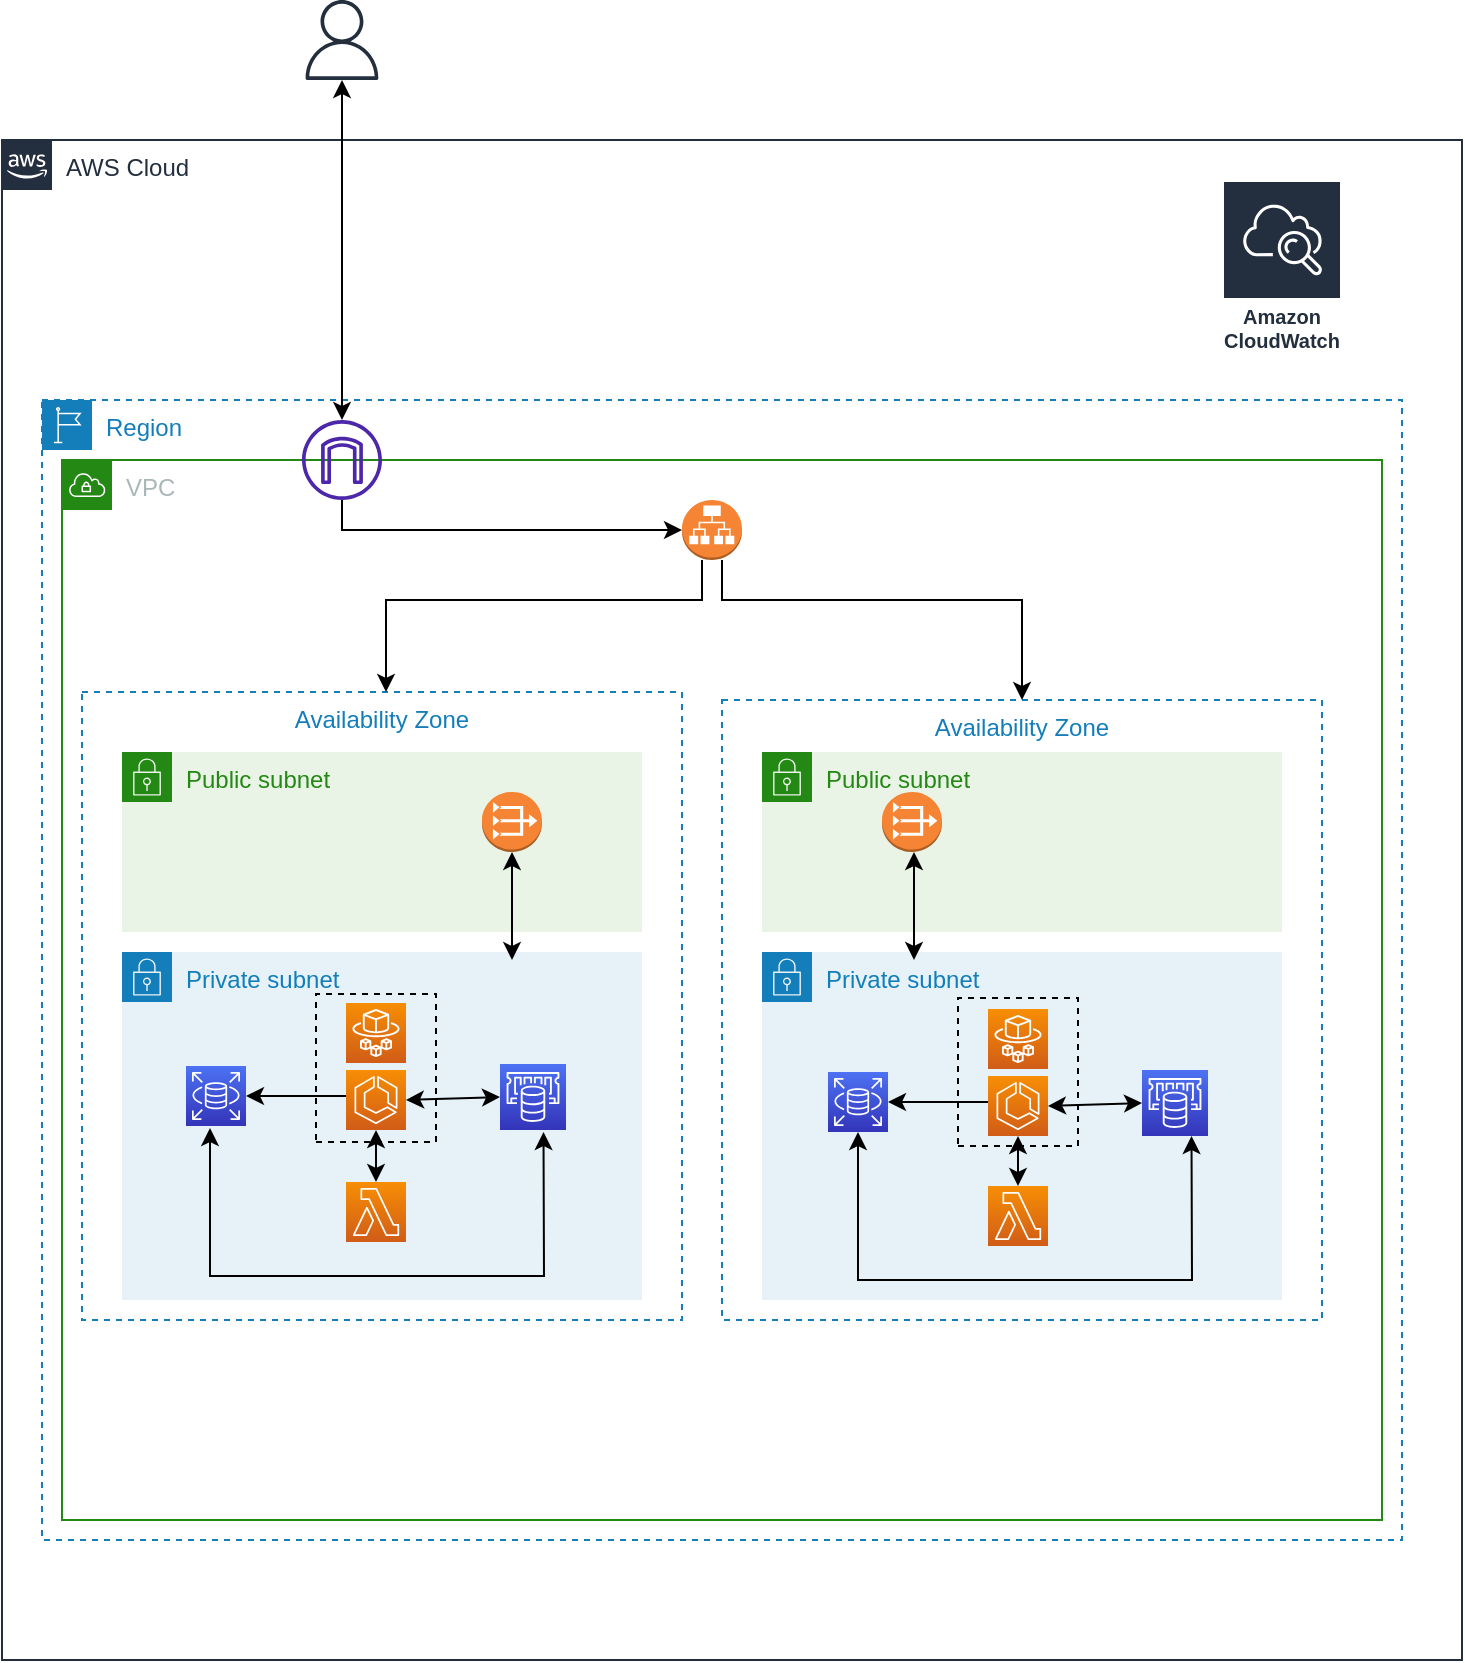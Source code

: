 <mxfile version="16.5.6" type="github">
  <diagram id="WV9e3Si9cNKQYvHIKEoy" name="Page-1">
    <mxGraphModel dx="1088" dy="1689" grid="1" gridSize="10" guides="1" tooltips="1" connect="1" arrows="1" fold="1" page="1" pageScale="1" pageWidth="850" pageHeight="1100" math="0" shadow="0">
      <root>
        <mxCell id="0" />
        <mxCell id="1" parent="0" />
        <mxCell id="TfmfjPasP1LPnmOLtHZL-4" value="AWS Cloud" style="points=[[0,0],[0.25,0],[0.5,0],[0.75,0],[1,0],[1,0.25],[1,0.5],[1,0.75],[1,1],[0.75,1],[0.5,1],[0.25,1],[0,1],[0,0.75],[0,0.5],[0,0.25]];outlineConnect=0;gradientColor=none;html=1;whiteSpace=wrap;fontSize=12;fontStyle=0;container=1;pointerEvents=0;collapsible=0;recursiveResize=0;shape=mxgraph.aws4.group;grIcon=mxgraph.aws4.group_aws_cloud_alt;strokeColor=#232F3E;fillColor=none;verticalAlign=top;align=left;spacingLeft=30;fontColor=#232F3E;dashed=0;" parent="1" vertex="1">
          <mxGeometry x="50" y="-480" width="730" height="760" as="geometry" />
        </mxCell>
        <mxCell id="TfmfjPasP1LPnmOLtHZL-21" value="Amazon CloudWatch" style="sketch=0;outlineConnect=0;fontColor=#232F3E;gradientColor=none;strokeColor=#ffffff;fillColor=#232F3E;dashed=0;verticalLabelPosition=middle;verticalAlign=bottom;align=center;html=1;whiteSpace=wrap;fontSize=10;fontStyle=1;spacing=3;shape=mxgraph.aws4.productIcon;prIcon=mxgraph.aws4.cloudwatch;" parent="TfmfjPasP1LPnmOLtHZL-4" vertex="1">
          <mxGeometry x="610" y="20" width="60" height="90" as="geometry" />
        </mxCell>
        <mxCell id="TfmfjPasP1LPnmOLtHZL-5" value="Region" style="points=[[0,0],[0.25,0],[0.5,0],[0.75,0],[1,0],[1,0.25],[1,0.5],[1,0.75],[1,1],[0.75,1],[0.5,1],[0.25,1],[0,1],[0,0.75],[0,0.5],[0,0.25]];outlineConnect=0;gradientColor=none;html=1;whiteSpace=wrap;fontSize=12;fontStyle=0;container=1;pointerEvents=0;collapsible=0;recursiveResize=0;shape=mxgraph.aws4.group;grIcon=mxgraph.aws4.group_region;strokeColor=#147EBA;fillColor=none;verticalAlign=top;align=left;spacingLeft=30;fontColor=#147EBA;dashed=1;" parent="1" vertex="1">
          <mxGeometry x="70" y="-350" width="680" height="570" as="geometry" />
        </mxCell>
        <mxCell id="TfmfjPasP1LPnmOLtHZL-10" value="Availability Zone" style="fillColor=none;strokeColor=#147EBA;dashed=1;verticalAlign=top;fontStyle=0;fontColor=#147EBA;" parent="TfmfjPasP1LPnmOLtHZL-5" vertex="1">
          <mxGeometry x="20" y="146" width="300" height="314" as="geometry" />
        </mxCell>
        <mxCell id="TfmfjPasP1LPnmOLtHZL-11" value="Availability Zone" style="fillColor=none;strokeColor=#147EBA;dashed=1;verticalAlign=top;fontStyle=0;fontColor=#147EBA;" parent="TfmfjPasP1LPnmOLtHZL-5" vertex="1">
          <mxGeometry x="340" y="150" width="300" height="310" as="geometry" />
        </mxCell>
        <mxCell id="TfmfjPasP1LPnmOLtHZL-12" value="Public subnet" style="points=[[0,0],[0.25,0],[0.5,0],[0.75,0],[1,0],[1,0.25],[1,0.5],[1,0.75],[1,1],[0.75,1],[0.5,1],[0.25,1],[0,1],[0,0.75],[0,0.5],[0,0.25]];outlineConnect=0;gradientColor=none;html=1;whiteSpace=wrap;fontSize=12;fontStyle=0;container=1;pointerEvents=0;collapsible=0;recursiveResize=0;shape=mxgraph.aws4.group;grIcon=mxgraph.aws4.group_security_group;grStroke=0;strokeColor=#248814;fillColor=#E9F3E6;verticalAlign=top;align=left;spacingLeft=30;fontColor=#248814;dashed=0;" parent="TfmfjPasP1LPnmOLtHZL-5" vertex="1">
          <mxGeometry x="360" y="176" width="260" height="90" as="geometry" />
        </mxCell>
        <mxCell id="TfmfjPasP1LPnmOLtHZL-13" value="Public subnet" style="points=[[0,0],[0.25,0],[0.5,0],[0.75,0],[1,0],[1,0.25],[1,0.5],[1,0.75],[1,1],[0.75,1],[0.5,1],[0.25,1],[0,1],[0,0.75],[0,0.5],[0,0.25]];outlineConnect=0;gradientColor=none;html=1;whiteSpace=wrap;fontSize=12;fontStyle=0;container=1;pointerEvents=0;collapsible=0;recursiveResize=0;shape=mxgraph.aws4.group;grIcon=mxgraph.aws4.group_security_group;grStroke=0;strokeColor=#248814;fillColor=#E9F3E6;verticalAlign=top;align=left;spacingLeft=30;fontColor=#248814;dashed=0;" parent="TfmfjPasP1LPnmOLtHZL-5" vertex="1">
          <mxGeometry x="40" y="176" width="260" height="90" as="geometry" />
        </mxCell>
        <mxCell id="TfmfjPasP1LPnmOLtHZL-14" value="Private subnet" style="points=[[0,0],[0.25,0],[0.5,0],[0.75,0],[1,0],[1,0.25],[1,0.5],[1,0.75],[1,1],[0.75,1],[0.5,1],[0.25,1],[0,1],[0,0.75],[0,0.5],[0,0.25]];outlineConnect=0;gradientColor=none;html=1;whiteSpace=wrap;fontSize=12;fontStyle=0;container=1;pointerEvents=0;collapsible=0;recursiveResize=0;shape=mxgraph.aws4.group;grIcon=mxgraph.aws4.group_security_group;grStroke=0;strokeColor=#147EBA;fillColor=#E6F2F8;verticalAlign=top;align=left;spacingLeft=30;fontColor=#147EBA;dashed=0;" parent="TfmfjPasP1LPnmOLtHZL-5" vertex="1">
          <mxGeometry x="360" y="276" width="260" height="174" as="geometry" />
        </mxCell>
        <mxCell id="TfmfjPasP1LPnmOLtHZL-15" value="Private subnet" style="points=[[0,0],[0.25,0],[0.5,0],[0.75,0],[1,0],[1,0.25],[1,0.5],[1,0.75],[1,1],[0.75,1],[0.5,1],[0.25,1],[0,1],[0,0.75],[0,0.5],[0,0.25]];outlineConnect=0;gradientColor=none;html=1;whiteSpace=wrap;fontSize=12;fontStyle=0;container=1;pointerEvents=0;collapsible=0;recursiveResize=0;shape=mxgraph.aws4.group;grIcon=mxgraph.aws4.group_security_group;grStroke=0;strokeColor=#147EBA;fillColor=#E6F2F8;verticalAlign=top;align=left;spacingLeft=30;fontColor=#147EBA;dashed=0;" parent="TfmfjPasP1LPnmOLtHZL-5" vertex="1">
          <mxGeometry x="40" y="276" width="260" height="174" as="geometry" />
        </mxCell>
        <mxCell id="TfmfjPasP1LPnmOLtHZL-28" value="VPC" style="points=[[0,0],[0.25,0],[0.5,0],[0.75,0],[1,0],[1,0.25],[1,0.5],[1,0.75],[1,1],[0.75,1],[0.5,1],[0.25,1],[0,1],[0,0.75],[0,0.5],[0,0.25]];outlineConnect=0;gradientColor=none;html=1;whiteSpace=wrap;fontSize=12;fontStyle=0;container=1;pointerEvents=0;collapsible=0;recursiveResize=0;shape=mxgraph.aws4.group;grIcon=mxgraph.aws4.group_vpc;strokeColor=#248814;fillColor=none;verticalAlign=top;align=left;spacingLeft=30;fontColor=#AAB7B8;dashed=0;" parent="TfmfjPasP1LPnmOLtHZL-5" vertex="1">
          <mxGeometry x="10" y="30" width="660" height="530" as="geometry" />
        </mxCell>
        <mxCell id="TfmfjPasP1LPnmOLtHZL-31" value="" style="outlineConnect=0;dashed=0;verticalLabelPosition=bottom;verticalAlign=top;align=center;html=1;shape=mxgraph.aws3.vpc_nat_gateway;fillColor=#F58534;gradientColor=none;" parent="TfmfjPasP1LPnmOLtHZL-28" vertex="1">
          <mxGeometry x="210" y="166" width="30" height="30" as="geometry" />
        </mxCell>
        <mxCell id="TfmfjPasP1LPnmOLtHZL-32" value="" style="outlineConnect=0;dashed=0;verticalLabelPosition=bottom;verticalAlign=top;align=center;html=1;shape=mxgraph.aws3.vpc_nat_gateway;fillColor=#F58534;gradientColor=none;" parent="TfmfjPasP1LPnmOLtHZL-28" vertex="1">
          <mxGeometry x="410" y="166" width="30" height="30" as="geometry" />
        </mxCell>
        <mxCell id="TfmfjPasP1LPnmOLtHZL-35" value="" style="outlineConnect=0;dashed=0;verticalLabelPosition=bottom;verticalAlign=top;align=center;html=1;shape=mxgraph.aws3.application_load_balancer;fillColor=#F58534;gradientColor=none;" parent="TfmfjPasP1LPnmOLtHZL-28" vertex="1">
          <mxGeometry x="310" y="20" width="30" height="30" as="geometry" />
        </mxCell>
        <mxCell id="TfmfjPasP1LPnmOLtHZL-36" value="" style="sketch=0;outlineConnect=0;fontColor=#232F3E;gradientColor=none;fillColor=#4D27AA;strokeColor=none;dashed=0;verticalLabelPosition=bottom;verticalAlign=top;align=center;html=1;fontSize=12;fontStyle=0;aspect=fixed;pointerEvents=1;shape=mxgraph.aws4.internet_gateway;" parent="TfmfjPasP1LPnmOLtHZL-28" vertex="1">
          <mxGeometry x="120" y="-20" width="40" height="40" as="geometry" />
        </mxCell>
        <mxCell id="6-81aYlDGOuv0mXvwJQG-20" value="" style="sketch=0;points=[[0,0,0],[0.25,0,0],[0.5,0,0],[0.75,0,0],[1,0,0],[0,1,0],[0.25,1,0],[0.5,1,0],[0.75,1,0],[1,1,0],[0,0.25,0],[0,0.5,0],[0,0.75,0],[1,0.25,0],[1,0.5,0],[1,0.75,0]];outlineConnect=0;fontColor=#232F3E;gradientColor=#4D72F3;gradientDirection=north;fillColor=#3334B9;strokeColor=#ffffff;dashed=0;verticalLabelPosition=bottom;verticalAlign=top;align=center;html=1;fontSize=12;fontStyle=0;aspect=fixed;shape=mxgraph.aws4.resourceIcon;resIcon=mxgraph.aws4.elasticache;" vertex="1" parent="TfmfjPasP1LPnmOLtHZL-28">
          <mxGeometry x="219" y="302" width="33" height="33" as="geometry" />
        </mxCell>
        <mxCell id="TfmfjPasP1LPnmOLtHZL-29" value="" style="sketch=0;points=[[0,0,0],[0.25,0,0],[0.5,0,0],[0.75,0,0],[1,0,0],[0,1,0],[0.25,1,0],[0.5,1,0],[0.75,1,0],[1,1,0],[0,0.25,0],[0,0.5,0],[0,0.75,0],[1,0.25,0],[1,0.5,0],[1,0.75,0]];outlineConnect=0;fontColor=#232F3E;gradientColor=#F78E04;gradientDirection=north;fillColor=#D05C17;strokeColor=#ffffff;dashed=0;verticalLabelPosition=bottom;verticalAlign=top;align=center;html=1;fontSize=12;fontStyle=0;aspect=fixed;shape=mxgraph.aws4.resourceIcon;resIcon=mxgraph.aws4.lambda;direction=east;" parent="TfmfjPasP1LPnmOLtHZL-28" vertex="1">
          <mxGeometry x="142" y="361" width="30" height="30" as="geometry" />
        </mxCell>
        <mxCell id="6-81aYlDGOuv0mXvwJQG-74" value="" style="sketch=0;points=[[0,0,0],[0.25,0,0],[0.5,0,0],[0.75,0,0],[1,0,0],[0,1,0],[0.25,1,0],[0.5,1,0],[0.75,1,0],[1,1,0],[0,0.25,0],[0,0.5,0],[0,0.75,0],[1,0.25,0],[1,0.5,0],[1,0.75,0]];outlineConnect=0;fontColor=#232F3E;gradientColor=#F78E04;gradientDirection=north;fillColor=#D05C17;strokeColor=#ffffff;dashed=0;verticalLabelPosition=bottom;verticalAlign=top;align=center;html=1;fontSize=12;fontStyle=0;aspect=fixed;shape=mxgraph.aws4.resourceIcon;resIcon=mxgraph.aws4.fargate;" vertex="1" parent="TfmfjPasP1LPnmOLtHZL-28">
          <mxGeometry x="142" y="271.5" width="30" height="30" as="geometry" />
        </mxCell>
        <mxCell id="6-81aYlDGOuv0mXvwJQG-88" value="" style="endArrow=none;dashed=1;html=1;rounded=0;" edge="1" parent="TfmfjPasP1LPnmOLtHZL-28">
          <mxGeometry width="50" height="50" relative="1" as="geometry">
            <mxPoint x="127" y="341" as="sourcePoint" />
            <mxPoint x="127" y="341" as="targetPoint" />
            <Array as="points">
              <mxPoint x="187" y="341" />
              <mxPoint x="187" y="267" />
              <mxPoint x="127" y="267" />
            </Array>
          </mxGeometry>
        </mxCell>
        <mxCell id="6-81aYlDGOuv0mXvwJQG-12" value="" style="endArrow=classic;html=1;rounded=0;" edge="1" parent="TfmfjPasP1LPnmOLtHZL-5">
          <mxGeometry width="50" height="50" relative="1" as="geometry">
            <mxPoint x="340" y="80" as="sourcePoint" />
            <mxPoint x="490" y="150" as="targetPoint" />
            <Array as="points">
              <mxPoint x="340" y="100" />
              <mxPoint x="490" y="100" />
            </Array>
          </mxGeometry>
        </mxCell>
        <mxCell id="6-81aYlDGOuv0mXvwJQG-13" value="" style="endArrow=classic;html=1;rounded=0;entryX=0.5;entryY=0;entryDx=0;entryDy=0;" edge="1" parent="TfmfjPasP1LPnmOLtHZL-5">
          <mxGeometry width="50" height="50" relative="1" as="geometry">
            <mxPoint x="330" y="80" as="sourcePoint" />
            <mxPoint x="172" y="146" as="targetPoint" />
            <Array as="points">
              <mxPoint x="330" y="100" />
              <mxPoint x="172" y="100" />
              <mxPoint x="172" y="120" />
            </Array>
          </mxGeometry>
        </mxCell>
        <mxCell id="TfmfjPasP1LPnmOLtHZL-17" value="" style="sketch=0;points=[[0,0,0],[0.25,0,0],[0.5,0,0],[0.75,0,0],[1,0,0],[0,1,0],[0.25,1,0],[0.5,1,0],[0.75,1,0],[1,1,0],[0,0.25,0],[0,0.5,0],[0,0.75,0],[1,0.25,0],[1,0.5,0],[1,0.75,0]];outlineConnect=0;fontColor=#232F3E;gradientColor=#F78E04;gradientDirection=north;fillColor=#D05C17;strokeColor=#ffffff;dashed=0;verticalLabelPosition=bottom;verticalAlign=top;align=center;html=1;fontSize=12;fontStyle=0;aspect=fixed;shape=mxgraph.aws4.resourceIcon;resIcon=mxgraph.aws4.ecs;" parent="TfmfjPasP1LPnmOLtHZL-5" vertex="1">
          <mxGeometry x="152" y="335" width="30" height="30" as="geometry" />
        </mxCell>
        <mxCell id="TfmfjPasP1LPnmOLtHZL-23" value="" style="sketch=0;points=[[0,0,0],[0.25,0,0],[0.5,0,0],[0.75,0,0],[1,0,0],[0,1,0],[0.25,1,0],[0.5,1,0],[0.75,1,0],[1,1,0],[0,0.25,0],[0,0.5,0],[0,0.75,0],[1,0.25,0],[1,0.5,0],[1,0.75,0]];outlineConnect=0;fontColor=#232F3E;gradientColor=#4D72F3;gradientDirection=north;fillColor=#3334B9;strokeColor=#ffffff;dashed=0;verticalLabelPosition=bottom;verticalAlign=top;align=center;html=1;fontSize=12;fontStyle=0;aspect=fixed;shape=mxgraph.aws4.resourceIcon;resIcon=mxgraph.aws4.rds;" parent="TfmfjPasP1LPnmOLtHZL-5" vertex="1">
          <mxGeometry x="72" y="333" width="30" height="30" as="geometry" />
        </mxCell>
        <mxCell id="6-81aYlDGOuv0mXvwJQG-28" value="" style="endArrow=classic;startArrow=classic;html=1;rounded=0;exitX=0.5;exitY=0;exitDx=0;exitDy=0;exitPerimeter=0;entryX=0.5;entryY=1;entryDx=0;entryDy=0;entryPerimeter=0;" edge="1" parent="TfmfjPasP1LPnmOLtHZL-5" source="TfmfjPasP1LPnmOLtHZL-29" target="TfmfjPasP1LPnmOLtHZL-17">
          <mxGeometry width="50" height="50" relative="1" as="geometry">
            <mxPoint x="122" y="400" as="sourcePoint" />
            <mxPoint x="172" y="350" as="targetPoint" />
          </mxGeometry>
        </mxCell>
        <mxCell id="6-81aYlDGOuv0mXvwJQG-30" value="" style="endArrow=classic;startArrow=classic;html=1;rounded=0;exitX=1;exitY=0.5;exitDx=0;exitDy=0;exitPerimeter=0;entryX=0;entryY=0.5;entryDx=0;entryDy=0;entryPerimeter=0;" edge="1" parent="TfmfjPasP1LPnmOLtHZL-5" source="TfmfjPasP1LPnmOLtHZL-17" target="6-81aYlDGOuv0mXvwJQG-20">
          <mxGeometry width="50" height="50" relative="1" as="geometry">
            <mxPoint x="179" y="380" as="sourcePoint" />
            <mxPoint x="232" y="335" as="targetPoint" />
          </mxGeometry>
        </mxCell>
        <mxCell id="6-81aYlDGOuv0mXvwJQG-33" value="" style="endArrow=classic;html=1;rounded=0;entryX=1;entryY=0.5;entryDx=0;entryDy=0;entryPerimeter=0;" edge="1" parent="TfmfjPasP1LPnmOLtHZL-5" target="TfmfjPasP1LPnmOLtHZL-23">
          <mxGeometry width="50" height="50" relative="1" as="geometry">
            <mxPoint x="152" y="348" as="sourcePoint" />
            <mxPoint x="402" y="300" as="targetPoint" />
          </mxGeometry>
        </mxCell>
        <mxCell id="6-81aYlDGOuv0mXvwJQG-1" value="" style="sketch=0;outlineConnect=0;fontColor=#232F3E;gradientColor=none;fillColor=#232F3D;strokeColor=none;dashed=0;verticalLabelPosition=bottom;verticalAlign=top;align=center;html=1;fontSize=12;fontStyle=0;aspect=fixed;pointerEvents=1;shape=mxgraph.aws4.user;" vertex="1" parent="1">
          <mxGeometry x="200" y="-550" width="40" height="40" as="geometry" />
        </mxCell>
        <mxCell id="6-81aYlDGOuv0mXvwJQG-6" value="" style="endArrow=classic;html=1;rounded=0;entryX=0;entryY=0.5;entryDx=0;entryDy=0;entryPerimeter=0;" edge="1" parent="1" target="TfmfjPasP1LPnmOLtHZL-35">
          <mxGeometry width="50" height="50" relative="1" as="geometry">
            <mxPoint x="220" y="-300" as="sourcePoint" />
            <mxPoint x="370" y="-285" as="targetPoint" />
            <Array as="points">
              <mxPoint x="220" y="-285" />
            </Array>
          </mxGeometry>
        </mxCell>
        <mxCell id="6-81aYlDGOuv0mXvwJQG-17" value="" style="endArrow=classic;startArrow=classic;html=1;rounded=0;entryX=0.5;entryY=1;entryDx=0;entryDy=0;entryPerimeter=0;" edge="1" parent="1" target="TfmfjPasP1LPnmOLtHZL-31">
          <mxGeometry width="50" height="50" relative="1" as="geometry">
            <mxPoint x="305" y="-70" as="sourcePoint" />
            <mxPoint x="342" y="-115" as="targetPoint" />
          </mxGeometry>
        </mxCell>
        <mxCell id="6-81aYlDGOuv0mXvwJQG-18" value="" style="endArrow=classic;startArrow=classic;html=1;rounded=0;entryX=0.5;entryY=1;entryDx=0;entryDy=0;entryPerimeter=0;" edge="1" parent="1">
          <mxGeometry width="50" height="50" relative="1" as="geometry">
            <mxPoint x="506" y="-70.0" as="sourcePoint" />
            <mxPoint x="506" y="-124" as="targetPoint" />
          </mxGeometry>
        </mxCell>
        <mxCell id="6-81aYlDGOuv0mXvwJQG-73" value="" style="endArrow=classic;startArrow=classic;html=1;rounded=0;" edge="1" parent="1" source="TfmfjPasP1LPnmOLtHZL-36" target="6-81aYlDGOuv0mXvwJQG-1">
          <mxGeometry width="50" height="50" relative="1" as="geometry">
            <mxPoint x="410" y="-260" as="sourcePoint" />
            <mxPoint x="220" y="-490" as="targetPoint" />
          </mxGeometry>
        </mxCell>
        <mxCell id="6-81aYlDGOuv0mXvwJQG-77" value="" style="sketch=0;points=[[0,0,0],[0.25,0,0],[0.5,0,0],[0.75,0,0],[1,0,0],[0,1,0],[0.25,1,0],[0.5,1,0],[0.75,1,0],[1,1,0],[0,0.25,0],[0,0.5,0],[0,0.75,0],[1,0.25,0],[1,0.5,0],[1,0.75,0]];outlineConnect=0;fontColor=#232F3E;gradientColor=#4D72F3;gradientDirection=north;fillColor=#3334B9;strokeColor=#ffffff;dashed=0;verticalLabelPosition=bottom;verticalAlign=top;align=center;html=1;fontSize=12;fontStyle=0;aspect=fixed;shape=mxgraph.aws4.resourceIcon;resIcon=mxgraph.aws4.elasticache;" vertex="1" parent="1">
          <mxGeometry x="620" y="-15" width="33" height="33" as="geometry" />
        </mxCell>
        <mxCell id="6-81aYlDGOuv0mXvwJQG-78" value="" style="sketch=0;points=[[0,0,0],[0.25,0,0],[0.5,0,0],[0.75,0,0],[1,0,0],[0,1,0],[0.25,1,0],[0.5,1,0],[0.75,1,0],[1,1,0],[0,0.25,0],[0,0.5,0],[0,0.75,0],[1,0.25,0],[1,0.5,0],[1,0.75,0]];outlineConnect=0;fontColor=#232F3E;gradientColor=#F78E04;gradientDirection=north;fillColor=#D05C17;strokeColor=#ffffff;dashed=0;verticalLabelPosition=bottom;verticalAlign=top;align=center;html=1;fontSize=12;fontStyle=0;aspect=fixed;shape=mxgraph.aws4.resourceIcon;resIcon=mxgraph.aws4.lambda;direction=east;" vertex="1" parent="1">
          <mxGeometry x="543" y="43" width="30" height="30" as="geometry" />
        </mxCell>
        <mxCell id="6-81aYlDGOuv0mXvwJQG-79" value="" style="sketch=0;points=[[0,0,0],[0.25,0,0],[0.5,0,0],[0.75,0,0],[1,0,0],[0,1,0],[0.25,1,0],[0.5,1,0],[0.75,1,0],[1,1,0],[0,0.25,0],[0,0.5,0],[0,0.75,0],[1,0.25,0],[1,0.5,0],[1,0.75,0]];outlineConnect=0;fontColor=#232F3E;gradientColor=#F78E04;gradientDirection=north;fillColor=#D05C17;strokeColor=#ffffff;dashed=0;verticalLabelPosition=bottom;verticalAlign=top;align=center;html=1;fontSize=12;fontStyle=0;aspect=fixed;shape=mxgraph.aws4.resourceIcon;resIcon=mxgraph.aws4.fargate;" vertex="1" parent="1">
          <mxGeometry x="543" y="-45.5" width="30" height="30" as="geometry" />
        </mxCell>
        <mxCell id="6-81aYlDGOuv0mXvwJQG-80" value="" style="sketch=0;points=[[0,0,0],[0.25,0,0],[0.5,0,0],[0.75,0,0],[1,0,0],[0,1,0],[0.25,1,0],[0.5,1,0],[0.75,1,0],[1,1,0],[0,0.25,0],[0,0.5,0],[0,0.75,0],[1,0.25,0],[1,0.5,0],[1,0.75,0]];outlineConnect=0;fontColor=#232F3E;gradientColor=#F78E04;gradientDirection=north;fillColor=#D05C17;strokeColor=#ffffff;dashed=0;verticalLabelPosition=bottom;verticalAlign=top;align=center;html=1;fontSize=12;fontStyle=0;aspect=fixed;shape=mxgraph.aws4.resourceIcon;resIcon=mxgraph.aws4.ecs;" vertex="1" parent="1">
          <mxGeometry x="543" y="-12" width="30" height="30" as="geometry" />
        </mxCell>
        <mxCell id="6-81aYlDGOuv0mXvwJQG-81" value="" style="sketch=0;points=[[0,0,0],[0.25,0,0],[0.5,0,0],[0.75,0,0],[1,0,0],[0,1,0],[0.25,1,0],[0.5,1,0],[0.75,1,0],[1,1,0],[0,0.25,0],[0,0.5,0],[0,0.75,0],[1,0.25,0],[1,0.5,0],[1,0.75,0]];outlineConnect=0;fontColor=#232F3E;gradientColor=#4D72F3;gradientDirection=north;fillColor=#3334B9;strokeColor=#ffffff;dashed=0;verticalLabelPosition=bottom;verticalAlign=top;align=center;html=1;fontSize=12;fontStyle=0;aspect=fixed;shape=mxgraph.aws4.resourceIcon;resIcon=mxgraph.aws4.rds;" vertex="1" parent="1">
          <mxGeometry x="463" y="-14" width="30" height="30" as="geometry" />
        </mxCell>
        <mxCell id="6-81aYlDGOuv0mXvwJQG-82" value="" style="endArrow=classic;startArrow=classic;html=1;rounded=0;exitX=0.5;exitY=0;exitDx=0;exitDy=0;exitPerimeter=0;entryX=0.5;entryY=1;entryDx=0;entryDy=0;entryPerimeter=0;" edge="1" parent="1" source="6-81aYlDGOuv0mXvwJQG-78" target="6-81aYlDGOuv0mXvwJQG-80">
          <mxGeometry width="50" height="50" relative="1" as="geometry">
            <mxPoint x="443" y="403" as="sourcePoint" />
            <mxPoint x="493" y="353" as="targetPoint" />
          </mxGeometry>
        </mxCell>
        <mxCell id="6-81aYlDGOuv0mXvwJQG-83" value="" style="endArrow=classic;startArrow=classic;html=1;rounded=0;exitX=1;exitY=0.5;exitDx=0;exitDy=0;exitPerimeter=0;entryX=0;entryY=0.5;entryDx=0;entryDy=0;entryPerimeter=0;" edge="1" parent="1" source="6-81aYlDGOuv0mXvwJQG-80" target="6-81aYlDGOuv0mXvwJQG-77">
          <mxGeometry width="50" height="50" relative="1" as="geometry">
            <mxPoint x="500" y="383" as="sourcePoint" />
            <mxPoint x="553" y="338" as="targetPoint" />
          </mxGeometry>
        </mxCell>
        <mxCell id="6-81aYlDGOuv0mXvwJQG-84" value="" style="endArrow=classic;html=1;rounded=0;entryX=1;entryY=0.5;entryDx=0;entryDy=0;entryPerimeter=0;" edge="1" parent="1" target="6-81aYlDGOuv0mXvwJQG-81">
          <mxGeometry width="50" height="50" relative="1" as="geometry">
            <mxPoint x="543" y="1" as="sourcePoint" />
            <mxPoint x="723" y="303" as="targetPoint" />
          </mxGeometry>
        </mxCell>
        <mxCell id="6-81aYlDGOuv0mXvwJQG-85" value="" style="endArrow=classic;startArrow=classic;html=1;rounded=0;entryX=0.75;entryY=1;entryDx=0;entryDy=0;entryPerimeter=0;exitX=0.5;exitY=1;exitDx=0;exitDy=0;exitPerimeter=0;" edge="1" parent="1" source="6-81aYlDGOuv0mXvwJQG-81" target="6-81aYlDGOuv0mXvwJQG-77">
          <mxGeometry width="50" height="50" relative="1" as="geometry">
            <mxPoint x="410" as="sourcePoint" />
            <mxPoint x="460" y="-50" as="targetPoint" />
            <Array as="points">
              <mxPoint x="478" y="90" />
              <mxPoint x="645" y="90" />
            </Array>
          </mxGeometry>
        </mxCell>
        <mxCell id="6-81aYlDGOuv0mXvwJQG-86" value="" style="endArrow=classic;startArrow=classic;html=1;rounded=0;entryX=0.75;entryY=1;entryDx=0;entryDy=0;entryPerimeter=0;exitX=0.5;exitY=1;exitDx=0;exitDy=0;exitPerimeter=0;" edge="1" parent="1">
          <mxGeometry width="50" height="50" relative="1" as="geometry">
            <mxPoint x="154" y="14" as="sourcePoint" />
            <mxPoint x="320.75" y="16.0" as="targetPoint" />
            <Array as="points">
              <mxPoint x="154" y="88" />
              <mxPoint x="321" y="88" />
            </Array>
          </mxGeometry>
        </mxCell>
        <mxCell id="6-81aYlDGOuv0mXvwJQG-89" value="" style="endArrow=none;dashed=1;html=1;rounded=0;" edge="1" parent="1">
          <mxGeometry width="50" height="50" relative="1" as="geometry">
            <mxPoint x="528" y="23" as="sourcePoint" />
            <mxPoint x="528" y="23" as="targetPoint" />
            <Array as="points">
              <mxPoint x="588" y="23" />
              <mxPoint x="588" y="-51" />
              <mxPoint x="528" y="-51" />
            </Array>
          </mxGeometry>
        </mxCell>
      </root>
    </mxGraphModel>
  </diagram>
</mxfile>
